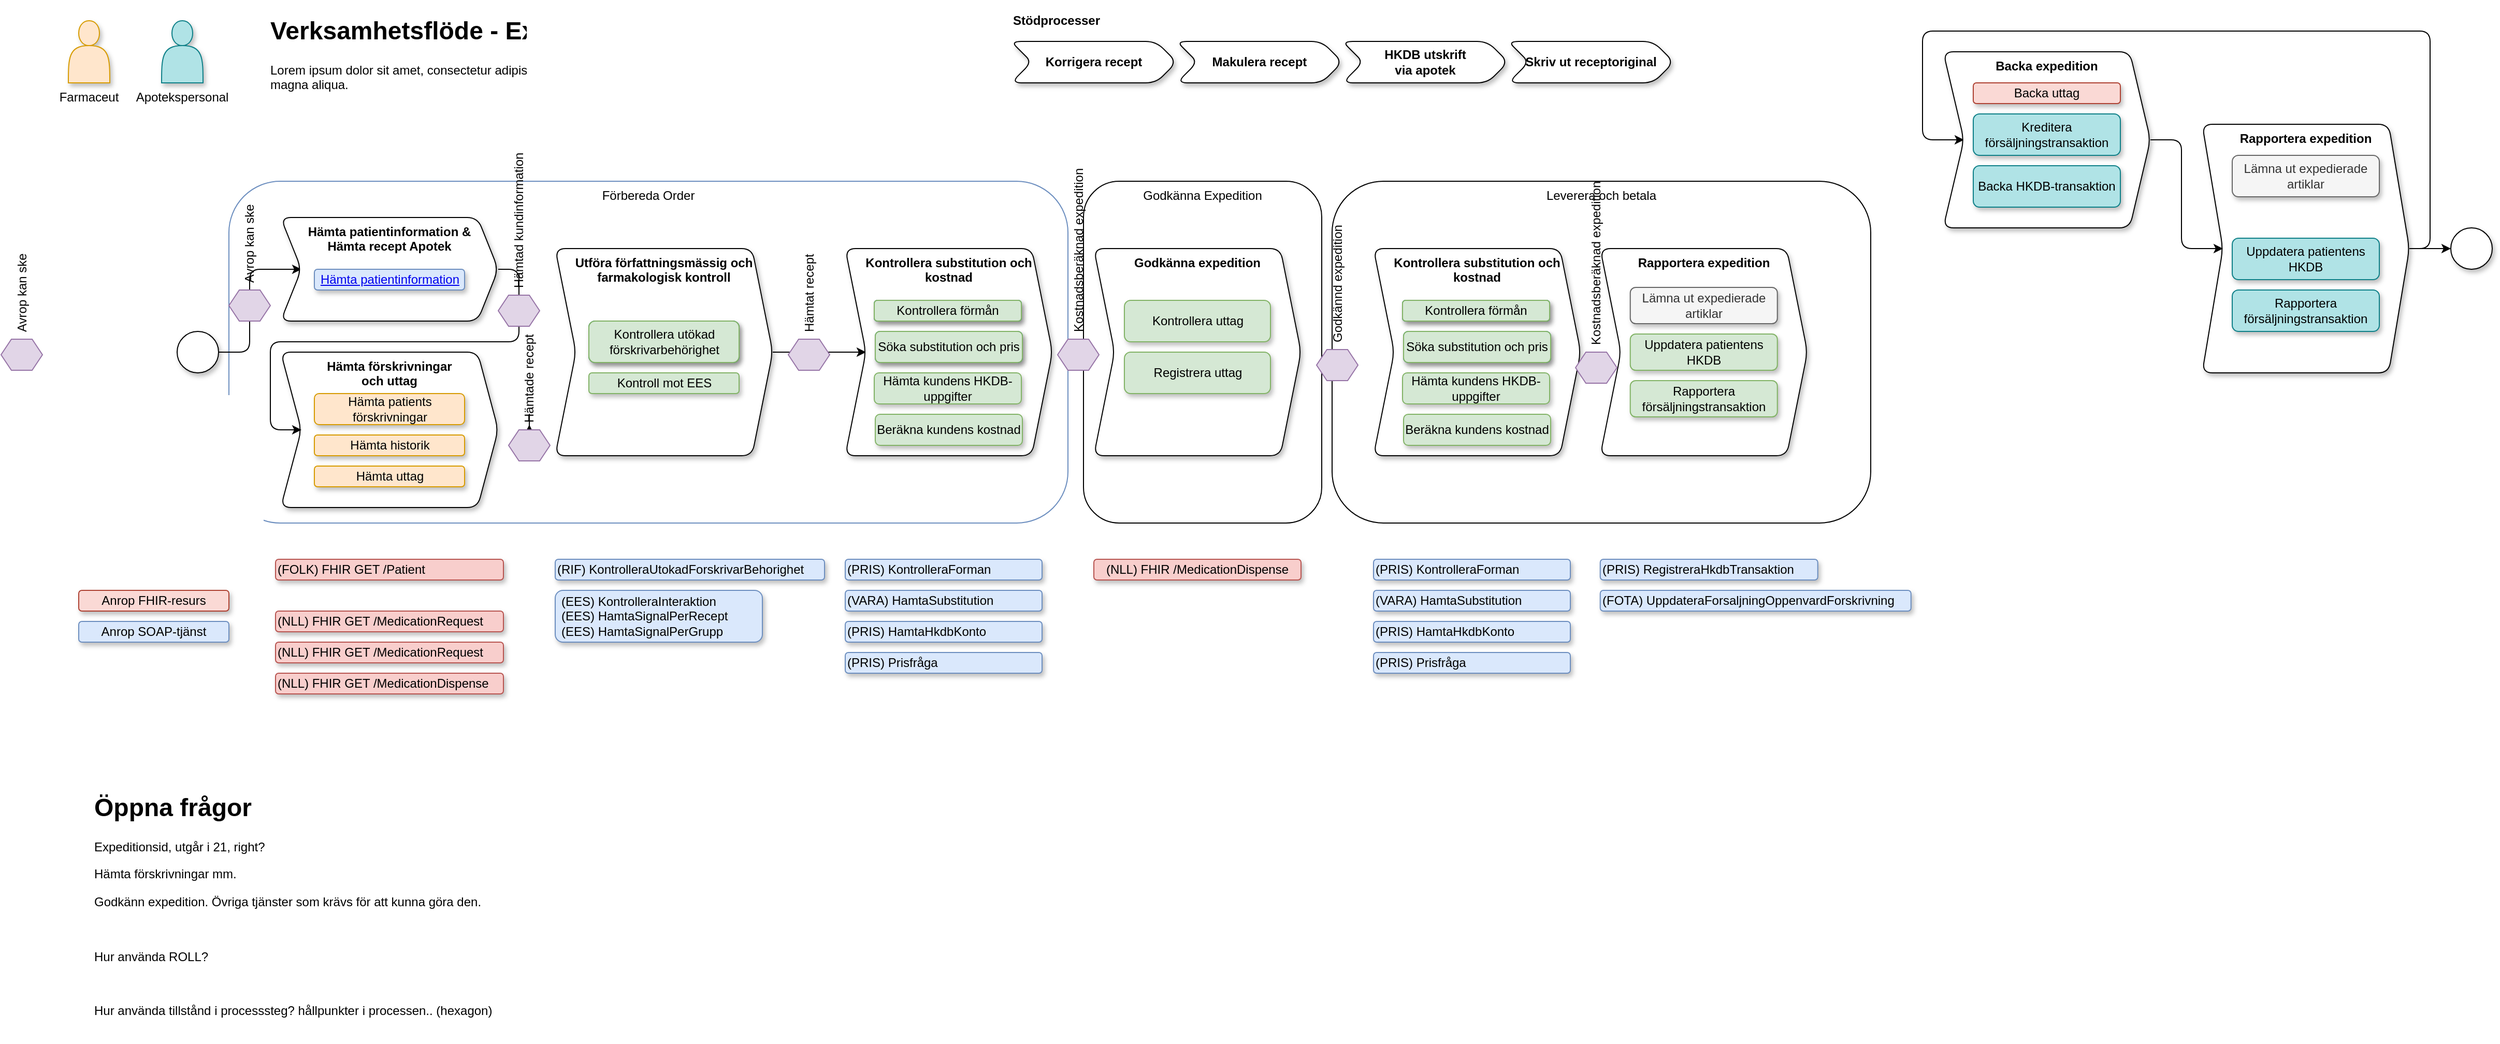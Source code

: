<mxfile version="13.8.5" type="github">
  <diagram id="enVK-TMlwwV190GGYCbN" name="Page-1">
    <mxGraphModel dx="2736" dy="2039" grid="1" gridSize="10" guides="1" tooltips="1" connect="1" arrows="1" fold="1" page="1" pageScale="1" pageWidth="850" pageHeight="1100" math="0" shadow="0">
      <root>
        <mxCell id="0" />
        <mxCell id="1" parent="0" />
        <mxCell id="ksKduSkaQOlg77DbCCtt-35" value="Godkänna Expedition" style="rounded=1;whiteSpace=wrap;html=1;align=center;fillColor=none;horizontal=1;verticalAlign=top;" vertex="1" parent="1">
          <mxGeometry x="790" y="-925" width="230" height="330" as="geometry" />
        </mxCell>
        <mxCell id="ksKduSkaQOlg77DbCCtt-34" value="&lt;div&gt;Förbereda Order&lt;br&gt;&lt;/div&gt;" style="rounded=1;whiteSpace=wrap;html=1;align=center;horizontal=1;verticalAlign=top;strokeColor=#6c8ebf;fillColor=none;" vertex="1" parent="1">
          <mxGeometry x="-35" y="-925" width="810" height="330" as="geometry" />
        </mxCell>
        <mxCell id="BHcxovkAHU87ofvAvEho-1" value="Farmaceut" style="shape=actor;whiteSpace=wrap;html=1;rounded=1;shadow=1;labelPosition=center;verticalLabelPosition=bottom;align=center;verticalAlign=top;fillColor=#ffe6cc;strokeColor=#d79b00;" parent="1" vertex="1">
          <mxGeometry x="-190" y="-1080" width="40" height="60" as="geometry" />
        </mxCell>
        <mxCell id="BHcxovkAHU87ofvAvEho-3" style="edgeStyle=orthogonalEdgeStyle;rounded=0;orthogonalLoop=1;jettySize=auto;html=1;exitX=1;exitY=0.5;exitDx=0;exitDy=0;" parent="1" source="BHcxovkAHU87ofvAvEho-28" target="BHcxovkAHU87ofvAvEho-35" edge="1">
          <mxGeometry relative="1" as="geometry">
            <mxPoint x="280" y="-830" as="sourcePoint" />
          </mxGeometry>
        </mxCell>
        <mxCell id="BHcxovkAHU87ofvAvEho-4" value="&lt;div&gt;(VARA) HamtaSubstitution&lt;br&gt;&lt;/div&gt;" style="whiteSpace=wrap;html=1;fillColor=#dae8fc;strokeColor=#6c8ebf;rounded=1;align=left;shadow=1;" parent="1" vertex="1">
          <mxGeometry x="560" y="-530" width="190" height="20" as="geometry" />
        </mxCell>
        <mxCell id="BHcxovkAHU87ofvAvEho-8" value="(RIF) KontrolleraUtokadForskrivarBehorighet" style="whiteSpace=wrap;html=1;fillColor=#dae8fc;strokeColor=#6c8ebf;rounded=1;align=left;shadow=1;" parent="1" vertex="1">
          <mxGeometry x="280" y="-560" width="260" height="20" as="geometry" />
        </mxCell>
        <mxCell id="BHcxovkAHU87ofvAvEho-9" value="Apotekspersonal" style="shape=actor;whiteSpace=wrap;html=1;rounded=1;shadow=1;labelPosition=center;verticalLabelPosition=bottom;align=center;verticalAlign=top;fillColor=#b0e3e6;strokeColor=#0e8088;" parent="1" vertex="1">
          <mxGeometry x="-100" y="-1080" width="40" height="60" as="geometry" />
        </mxCell>
        <mxCell id="BHcxovkAHU87ofvAvEho-23" style="edgeStyle=orthogonalEdgeStyle;rounded=1;sketch=0;orthogonalLoop=1;jettySize=auto;html=1;exitX=1;exitY=0.5;exitDx=0;exitDy=0;entryX=0;entryY=0.5;entryDx=0;entryDy=0;endArrow=classic;endFill=1;strokeColor=#000000;fontSize=12;align=center;" parent="1" source="BHcxovkAHU87ofvAvEho-24" target="BHcxovkAHU87ofvAvEho-65" edge="1">
          <mxGeometry relative="1" as="geometry">
            <Array as="points">
              <mxPoint x="2090" y="-860" />
              <mxPoint x="2090" y="-1070" />
              <mxPoint x="1600" y="-1070" />
              <mxPoint x="1600" y="-965" />
            </Array>
          </mxGeometry>
        </mxCell>
        <mxCell id="BHcxovkAHU87ofvAvEho-24" value="Rapportera expedition" style="shape=step;perimeter=stepPerimeter;whiteSpace=wrap;html=1;fixedSize=1;rounded=1;shadow=1;fontStyle=1;verticalAlign=top;" parent="1" vertex="1">
          <mxGeometry x="1870" y="-980" width="200" height="240" as="geometry" />
        </mxCell>
        <mxCell id="BHcxovkAHU87ofvAvEho-25" value="Korrigera recept" style="shape=step;perimeter=stepPerimeter;whiteSpace=wrap;html=1;fixedSize=1;rounded=1;shadow=1;fontStyle=1" parent="1" vertex="1">
          <mxGeometry x="720" y="-1060" width="160" height="40" as="geometry" />
        </mxCell>
        <mxCell id="BHcxovkAHU87ofvAvEho-28" value="Utföra författningsmässig och farmakologisk kontroll" style="shape=step;perimeter=stepPerimeter;whiteSpace=wrap;html=1;fixedSize=1;rounded=1;shadow=1;fontStyle=1;horizontal=1;verticalAlign=top;" parent="1" vertex="1">
          <mxGeometry x="280" y="-860" width="210" height="200" as="geometry" />
        </mxCell>
        <mxCell id="BHcxovkAHU87ofvAvEho-31" value="Kontrollera utökad förskrivarbehörighet" style="rounded=1;whiteSpace=wrap;html=1;shadow=1;fillColor=#b0e3e6;strokeColor=#0e8088;" parent="1" vertex="1">
          <mxGeometry x="312.5" y="-790" width="145" height="40" as="geometry" />
        </mxCell>
        <mxCell id="BHcxovkAHU87ofvAvEho-32" value="Kontroll mot EES" style="rounded=1;whiteSpace=wrap;html=1;shadow=1;fillColor=#d5e8d4;strokeColor=#82b366;" parent="1" vertex="1">
          <mxGeometry x="312.5" y="-740" width="145" height="20" as="geometry" />
        </mxCell>
        <mxCell id="BHcxovkAHU87ofvAvEho-33" value="&lt;div align=&quot;left&quot;&gt;(EES) KontrolleraInteraktion&lt;/div&gt;&lt;div align=&quot;left&quot;&gt;(EES) HamtaSignalPerRecept&lt;/div&gt;&lt;div align=&quot;left&quot;&gt;(EES) HamtaSignalPerGrupp&lt;/div&gt;" style="whiteSpace=wrap;html=1;fillColor=#dae8fc;strokeColor=#6c8ebf;rounded=1;align=left;spacingRight=0;spacingLeft=4;shadow=1;" parent="1" vertex="1">
          <mxGeometry x="280" y="-530" width="200" height="50" as="geometry" />
        </mxCell>
        <mxCell id="BHcxovkAHU87ofvAvEho-35" value="Kontrollera substitution och kostnad" style="shape=step;perimeter=stepPerimeter;whiteSpace=wrap;html=1;fixedSize=1;rounded=1;shadow=1;fontStyle=1;verticalAlign=top;" parent="1" vertex="1">
          <mxGeometry x="560" y="-860" width="200" height="200" as="geometry" />
        </mxCell>
        <mxCell id="BHcxovkAHU87ofvAvEho-36" value="Kontrollera förmån" style="rounded=1;whiteSpace=wrap;html=1;shadow=1;fontSize=12;fillColor=#b0e3e6;strokeColor=#0e8088;" parent="1" vertex="1">
          <mxGeometry x="588" y="-810" width="142" height="20" as="geometry" />
        </mxCell>
        <mxCell id="BHcxovkAHU87ofvAvEho-41" value="Hämta kundens HKDB-uppgifter" style="rounded=1;whiteSpace=wrap;html=1;shadow=1;fillColor=#d5e8d4;strokeColor=#82b366;" parent="1" vertex="1">
          <mxGeometry x="588" y="-740" width="142" height="30" as="geometry" />
        </mxCell>
        <mxCell id="BHcxovkAHU87ofvAvEho-43" value="Beräkna kundens kostnad" style="rounded=1;whiteSpace=wrap;html=1;shadow=1;fillColor=#d5e8d4;strokeColor=#82b366;" parent="1" vertex="1">
          <mxGeometry x="589" y="-700" width="142" height="30" as="geometry" />
        </mxCell>
        <mxCell id="BHcxovkAHU87ofvAvEho-45" value="Godkänna expedition" style="shape=step;perimeter=stepPerimeter;whiteSpace=wrap;html=1;fixedSize=1;rounded=1;shadow=1;fontStyle=1;verticalAlign=top;" parent="1" vertex="1">
          <mxGeometry x="800" y="-860" width="200" height="200" as="geometry" />
        </mxCell>
        <mxCell id="BHcxovkAHU87ofvAvEho-49" value="Registrera uttag" style="rounded=1;whiteSpace=wrap;html=1;shadow=1;fontSize=12;fillColor=#d5e8d4;strokeColor=#82b366;" parent="1" vertex="1">
          <mxGeometry x="829.5" y="-760" width="141" height="40" as="geometry" />
        </mxCell>
        <mxCell id="BHcxovkAHU87ofvAvEho-50" value="Lämna ut expedierade artiklar" style="rounded=1;whiteSpace=wrap;html=1;shadow=1;fillColor=#f5f5f5;strokeColor=#666666;fontColor=#333333;" parent="1" vertex="1">
          <mxGeometry x="1899" y="-950" width="142" height="40" as="geometry" />
        </mxCell>
        <mxCell id="BHcxovkAHU87ofvAvEho-52" value="Uppdatera patientens HKDB" style="rounded=1;whiteSpace=wrap;html=1;shadow=1;fillColor=#b0e3e6;strokeColor=#0e8088;" parent="1" vertex="1">
          <mxGeometry x="1899" y="-870" width="142" height="40" as="geometry" />
        </mxCell>
        <mxCell id="BHcxovkAHU87ofvAvEho-53" value="Rapportera försäljningstransaktion" style="rounded=1;whiteSpace=wrap;html=1;shadow=1;fillColor=#b0e3e6;strokeColor=#0e8088;" parent="1" vertex="1">
          <mxGeometry x="1899" y="-820" width="142" height="40" as="geometry" />
        </mxCell>
        <mxCell id="BHcxovkAHU87ofvAvEho-59" value="Makulera recept" style="shape=step;perimeter=stepPerimeter;whiteSpace=wrap;html=1;fixedSize=1;rounded=1;shadow=1;fontStyle=1" parent="1" vertex="1">
          <mxGeometry x="880" y="-1060" width="160" height="40" as="geometry" />
        </mxCell>
        <mxCell id="BHcxovkAHU87ofvAvEho-60" value="&lt;div&gt;HKDB utskrift&lt;/div&gt;&lt;div&gt; via apotek&lt;/div&gt;" style="shape=step;perimeter=stepPerimeter;whiteSpace=wrap;html=1;fixedSize=1;rounded=1;shadow=1;fontStyle=1" parent="1" vertex="1">
          <mxGeometry x="1040" y="-1060" width="160" height="40" as="geometry" />
        </mxCell>
        <mxCell id="BHcxovkAHU87ofvAvEho-61" value="" style="ellipse;whiteSpace=wrap;html=1;aspect=fixed;rounded=1;shadow=1;fontSize=12;" parent="1" vertex="1">
          <mxGeometry x="2110" y="-880" width="40" height="40" as="geometry" />
        </mxCell>
        <mxCell id="BHcxovkAHU87ofvAvEho-62" value="" style="endArrow=classic;html=1;strokeColor=#000000;fontSize=12;align=center;entryX=0;entryY=0.5;entryDx=0;entryDy=0;exitX=1;exitY=0.5;exitDx=0;exitDy=0;" parent="1" source="BHcxovkAHU87ofvAvEho-24" target="BHcxovkAHU87ofvAvEho-61" edge="1">
          <mxGeometry width="50" height="50" relative="1" as="geometry">
            <mxPoint x="1980" y="-670" as="sourcePoint" />
            <mxPoint x="2030" y="-720" as="targetPoint" />
          </mxGeometry>
        </mxCell>
        <mxCell id="BHcxovkAHU87ofvAvEho-63" value="Anrop FHIR-resurs" style="rounded=1;whiteSpace=wrap;html=1;shadow=1;fontSize=12;fillColor=#fad9d5;strokeColor=#ae4132;" parent="1" vertex="1">
          <mxGeometry x="-180" y="-530" width="145" height="20" as="geometry" />
        </mxCell>
        <mxCell id="BHcxovkAHU87ofvAvEho-64" value="Anrop SOAP-tjänst" style="rounded=1;whiteSpace=wrap;html=1;shadow=1;fontSize=12;fillColor=#dae8fc;strokeColor=#6c8ebf;" parent="1" vertex="1">
          <mxGeometry x="-180" y="-500" width="145" height="20" as="geometry" />
        </mxCell>
        <mxCell id="BHcxovkAHU87ofvAvEho-65" value="Backa expedition" style="shape=step;perimeter=stepPerimeter;whiteSpace=wrap;html=1;fixedSize=1;rounded=1;shadow=1;fontStyle=1;verticalAlign=top;" parent="1" vertex="1">
          <mxGeometry x="1620" y="-1050" width="200" height="170" as="geometry" />
        </mxCell>
        <mxCell id="BHcxovkAHU87ofvAvEho-66" value="Kreditera försäljningstransaktion" style="rounded=1;whiteSpace=wrap;html=1;shadow=1;fillColor=#b0e3e6;strokeColor=#0e8088;" parent="1" vertex="1">
          <mxGeometry x="1649" y="-990" width="142" height="40" as="geometry" />
        </mxCell>
        <mxCell id="BHcxovkAHU87ofvAvEho-67" value="Backa HKDB-transaktion" style="rounded=1;whiteSpace=wrap;html=1;shadow=1;fillColor=#b0e3e6;strokeColor=#0e8088;" parent="1" vertex="1">
          <mxGeometry x="1649" y="-940" width="142" height="40" as="geometry" />
        </mxCell>
        <mxCell id="BHcxovkAHU87ofvAvEho-68" value="Backa uttag" style="rounded=1;whiteSpace=wrap;html=1;shadow=1;fillColor=#fad9d5;strokeColor=#ae4132;" parent="1" vertex="1">
          <mxGeometry x="1649" y="-1020" width="142" height="20" as="geometry" />
        </mxCell>
        <mxCell id="BHcxovkAHU87ofvAvEho-69" value="" style="endArrow=classic;html=1;strokeColor=#000000;fontSize=12;align=center;exitX=1;exitY=0.5;exitDx=0;exitDy=0;" parent="1" source="BHcxovkAHU87ofvAvEho-65" edge="1">
          <mxGeometry width="50" height="50" relative="1" as="geometry">
            <mxPoint x="1620" y="-890" as="sourcePoint" />
            <mxPoint x="1890" y="-860" as="targetPoint" />
            <Array as="points">
              <mxPoint x="1850" y="-965" />
              <mxPoint x="1850" y="-860" />
            </Array>
          </mxGeometry>
        </mxCell>
        <mxCell id="BHcxovkAHU87ofvAvEho-73" value="Skriv ut receptoriginal" style="shape=step;perimeter=stepPerimeter;whiteSpace=wrap;html=1;fixedSize=1;rounded=1;shadow=1;fontStyle=1" parent="1" vertex="1">
          <mxGeometry x="1200" y="-1060" width="160" height="40" as="geometry" />
        </mxCell>
        <mxCell id="BHcxovkAHU87ofvAvEho-74" value="&lt;h1&gt;Verksamhetsflöde - Expediering icke DOS-patient&lt;br&gt;&lt;/h1&gt;&lt;p&gt;Lorem ipsum dolor sit amet, consectetur adipisicing elit, sed do eiusmod tempor incididunt ut labore et dolore magna aliqua.&lt;/p&gt;" style="text;html=1;strokeColor=none;fillColor=none;spacing=5;spacingTop=-20;whiteSpace=wrap;overflow=hidden;rounded=0;shadow=1;fontSize=12;" parent="1" vertex="1">
          <mxGeometry y="-1090" width="600" height="120" as="geometry" />
        </mxCell>
        <mxCell id="BHcxovkAHU87ofvAvEho-75" value="&lt;b&gt;Stödprocesser&lt;/b&gt;" style="text;html=1;strokeColor=none;fillColor=none;align=left;verticalAlign=middle;whiteSpace=wrap;rounded=0;shadow=1;fontSize=12;" parent="1" vertex="1">
          <mxGeometry x="720" y="-1090" width="219" height="20" as="geometry" />
        </mxCell>
        <mxCell id="BHcxovkAHU87ofvAvEho-76" value="Hämta förskrivningar&lt;br&gt;och uttag" style="shape=step;perimeter=stepPerimeter;whiteSpace=wrap;html=1;fixedSize=1;rounded=1;shadow=1;fontStyle=1;horizontal=1;verticalAlign=top;" parent="1" vertex="1">
          <mxGeometry x="15" y="-760" width="210" height="150" as="geometry" />
        </mxCell>
        <mxCell id="ksKduSkaQOlg77DbCCtt-16" style="edgeStyle=orthogonalEdgeStyle;rounded=1;orthogonalLoop=1;jettySize=auto;html=1;entryX=0;entryY=0.5;entryDx=0;entryDy=0;" edge="1" parent="1" source="BHcxovkAHU87ofvAvEho-80" target="ksKduSkaQOlg77DbCCtt-11">
          <mxGeometry relative="1" as="geometry">
            <Array as="points">
              <mxPoint x="-15" y="-760" />
              <mxPoint x="-15" y="-840" />
            </Array>
          </mxGeometry>
        </mxCell>
        <mxCell id="BHcxovkAHU87ofvAvEho-80" value="" style="ellipse;whiteSpace=wrap;html=1;aspect=fixed;rounded=1;shadow=1;fontSize=12;" parent="1" vertex="1">
          <mxGeometry x="-85" y="-780" width="40" height="40" as="geometry" />
        </mxCell>
        <mxCell id="BHcxovkAHU87ofvAvEho-88" value="(NLL) FHIR GET /MedicationDispense" style="whiteSpace=wrap;html=1;fillColor=#f8cecc;strokeColor=#b85450;rounded=1;align=left;shadow=1;" parent="1" vertex="1">
          <mxGeometry x="10" y="-450" width="220" height="20" as="geometry" />
        </mxCell>
        <UserObject label="(FOLK) FHIR GET /Patient" tooltip="Folkbokförda personer (FOLK)" id="BHcxovkAHU87ofvAvEho-90">
          <mxCell style="whiteSpace=wrap;html=1;fillColor=#f8cecc;strokeColor=#b85450;rounded=1;align=left;shadow=1;" parent="1" vertex="1">
            <mxGeometry x="10" y="-560" width="220" height="20" as="geometry" />
          </mxCell>
        </UserObject>
        <mxCell id="BHcxovkAHU87ofvAvEho-87" value="(NLL) FHIR GET /MedicationRequest" style="whiteSpace=wrap;html=1;fillColor=#f8cecc;strokeColor=#b85450;rounded=1;align=left;shadow=1;" parent="1" vertex="1">
          <mxGeometry x="10" y="-510" width="220" height="20" as="geometry" />
        </mxCell>
        <mxCell id="ksKduSkaQOlg77DbCCtt-4" value="Hämta patients förskrivningar" style="rounded=1;whiteSpace=wrap;html=1;shadow=1;fontSize=12;fillColor=#ffe6cc;strokeColor=#d79b00;" vertex="1" parent="1">
          <mxGeometry x="47.5" y="-720" width="145" height="30" as="geometry" />
        </mxCell>
        <mxCell id="ksKduSkaQOlg77DbCCtt-17" style="edgeStyle=orthogonalEdgeStyle;rounded=1;orthogonalLoop=1;jettySize=auto;html=1;exitX=1;exitY=0.5;exitDx=0;exitDy=0;entryX=0;entryY=0.5;entryDx=0;entryDy=0;" edge="1" parent="1" source="ksKduSkaQOlg77DbCCtt-11" target="BHcxovkAHU87ofvAvEho-76">
          <mxGeometry relative="1" as="geometry">
            <Array as="points">
              <mxPoint x="245" y="-840" />
              <mxPoint x="245" y="-770" />
              <mxPoint x="5" y="-770" />
              <mxPoint x="5" y="-685" />
            </Array>
          </mxGeometry>
        </mxCell>
        <mxCell id="ksKduSkaQOlg77DbCCtt-11" value="&lt;div&gt;Hämta patientinformation &amp;amp; &lt;br&gt;&lt;/div&gt;&lt;div&gt;Hämta recept Apotek&lt;/div&gt;" style="shape=step;perimeter=stepPerimeter;whiteSpace=wrap;html=1;fixedSize=1;rounded=1;shadow=1;fontStyle=1;horizontal=1;verticalAlign=top;" vertex="1" parent="1">
          <mxGeometry x="15" y="-890" width="210" height="100" as="geometry" />
        </mxCell>
        <mxCell id="ksKduSkaQOlg77DbCCtt-12" value="&lt;a href=&quot;null&quot;&gt;Hämta patientinformation&lt;/a&gt;" style="rounded=1;whiteSpace=wrap;html=1;shadow=1;fontSize=12;fillColor=#dae8fc;strokeColor=#6c8ebf;" vertex="1" parent="1">
          <mxGeometry x="47.5" y="-840" width="145" height="20" as="geometry" />
        </mxCell>
        <mxCell id="ksKduSkaQOlg77DbCCtt-19" value="Söka substitution och pris" style="rounded=1;whiteSpace=wrap;html=1;shadow=1;fontSize=12;fillColor=#b0e3e6;strokeColor=#0e8088;" vertex="1" parent="1">
          <mxGeometry x="589" y="-780" width="142" height="30" as="geometry" />
        </mxCell>
        <mxCell id="ksKduSkaQOlg77DbCCtt-20" value="Hämta historik" style="rounded=1;whiteSpace=wrap;html=1;shadow=1;fontSize=12;fillColor=#ffe6cc;strokeColor=#d79b00;" vertex="1" parent="1">
          <mxGeometry x="47.5" y="-680" width="145" height="20" as="geometry" />
        </mxCell>
        <mxCell id="ksKduSkaQOlg77DbCCtt-21" value="Hämta uttag" style="rounded=1;whiteSpace=wrap;html=1;shadow=1;fontSize=12;fillColor=#ffe6cc;strokeColor=#d79b00;" vertex="1" parent="1">
          <mxGeometry x="47.5" y="-650" width="145" height="20" as="geometry" />
        </mxCell>
        <mxCell id="ksKduSkaQOlg77DbCCtt-24" value="(PRIS) KontrolleraForman" style="whiteSpace=wrap;html=1;fillColor=#dae8fc;strokeColor=#6c8ebf;rounded=1;align=left;shadow=1;" vertex="1" parent="1">
          <mxGeometry x="560" y="-560" width="190" height="20" as="geometry" />
        </mxCell>
        <mxCell id="ksKduSkaQOlg77DbCCtt-25" value="&lt;div&gt;(PRIS) HamtaHkdbKonto&lt;br&gt;&lt;/div&gt;" style="whiteSpace=wrap;html=1;fillColor=#dae8fc;strokeColor=#6c8ebf;rounded=1;align=left;shadow=1;" vertex="1" parent="1">
          <mxGeometry x="560" y="-500" width="190" height="20" as="geometry" />
        </mxCell>
        <mxCell id="ksKduSkaQOlg77DbCCtt-26" value="&lt;div&gt;(PRIS) Prisfråga&lt;br&gt;&lt;/div&gt;" style="whiteSpace=wrap;html=1;fillColor=#dae8fc;strokeColor=#6c8ebf;rounded=1;align=left;shadow=1;" vertex="1" parent="1">
          <mxGeometry x="560" y="-470" width="190" height="20" as="geometry" />
        </mxCell>
        <mxCell id="ksKduSkaQOlg77DbCCtt-27" value="(NLL) FHIR /MedicationDispense" style="whiteSpace=wrap;html=1;fillColor=#f8cecc;strokeColor=#b85450;rounded=1;shadow=1;" vertex="1" parent="1">
          <mxGeometry x="800" y="-560" width="200" height="20" as="geometry" />
        </mxCell>
        <mxCell id="ksKduSkaQOlg77DbCCtt-28" value="Söka substitution och pris" style="rounded=1;whiteSpace=wrap;html=1;shadow=1;fontSize=12;fillColor=#d5e8d4;strokeColor=#82b366;" vertex="1" parent="1">
          <mxGeometry x="589" y="-780" width="142" height="30" as="geometry" />
        </mxCell>
        <mxCell id="ksKduSkaQOlg77DbCCtt-29" value="Kontrollera förmån" style="rounded=1;whiteSpace=wrap;html=1;shadow=1;fontSize=12;fillColor=#d5e8d4;strokeColor=#82b366;" vertex="1" parent="1">
          <mxGeometry x="588" y="-810" width="142" height="20" as="geometry" />
        </mxCell>
        <mxCell id="ksKduSkaQOlg77DbCCtt-30" value="Kontrollera utökad förskrivarbehörighet" style="rounded=1;whiteSpace=wrap;html=1;shadow=1;fillColor=#d5e8d4;strokeColor=#82b366;" vertex="1" parent="1">
          <mxGeometry x="312.5" y="-790" width="145" height="40" as="geometry" />
        </mxCell>
        <mxCell id="ksKduSkaQOlg77DbCCtt-31" value="&lt;div&gt;(PRIS) RegistreraHkdbTransaktion&lt;br&gt;&lt;/div&gt;" style="whiteSpace=wrap;html=1;fillColor=#dae8fc;strokeColor=#6c8ebf;rounded=1;align=left;shadow=1;" vertex="1" parent="1">
          <mxGeometry x="1288.87" y="-560" width="210" height="20" as="geometry" />
        </mxCell>
        <mxCell id="ksKduSkaQOlg77DbCCtt-32" value="&lt;div&gt;(FOTA) UppdateraForsaljningOppenvardForskrivning&lt;br&gt;&lt;/div&gt;" style="whiteSpace=wrap;html=1;fillColor=#dae8fc;strokeColor=#6c8ebf;rounded=1;align=left;shadow=1;" vertex="1" parent="1">
          <mxGeometry x="1288.87" y="-530" width="300" height="20" as="geometry" />
        </mxCell>
        <mxCell id="ksKduSkaQOlg77DbCCtt-33" value="(NLL) FHIR GET /MedicationRequest" style="whiteSpace=wrap;html=1;fillColor=#f8cecc;strokeColor=#b85450;rounded=1;align=left;shadow=1;" vertex="1" parent="1">
          <mxGeometry x="10" y="-480" width="220" height="20" as="geometry" />
        </mxCell>
        <mxCell id="ksKduSkaQOlg77DbCCtt-53" value="Kontrollera substitution och kostnad" style="shape=step;perimeter=stepPerimeter;whiteSpace=wrap;html=1;fixedSize=1;rounded=1;shadow=1;fontStyle=1;verticalAlign=top;" vertex="1" parent="1">
          <mxGeometry x="1070" y="-860" width="200" height="200" as="geometry" />
        </mxCell>
        <mxCell id="ksKduSkaQOlg77DbCCtt-54" value="Kontrollera förmån" style="rounded=1;whiteSpace=wrap;html=1;shadow=1;fontSize=12;fillColor=#b0e3e6;strokeColor=#0e8088;" vertex="1" parent="1">
          <mxGeometry x="1098" y="-810" width="142" height="20" as="geometry" />
        </mxCell>
        <mxCell id="ksKduSkaQOlg77DbCCtt-55" value="Hämta kundens HKDB-uppgifter" style="rounded=1;whiteSpace=wrap;html=1;shadow=1;fillColor=#d5e8d4;strokeColor=#82b366;" vertex="1" parent="1">
          <mxGeometry x="1098" y="-740" width="142" height="30" as="geometry" />
        </mxCell>
        <mxCell id="ksKduSkaQOlg77DbCCtt-56" value="Beräkna kundens kostnad" style="rounded=1;whiteSpace=wrap;html=1;shadow=1;fillColor=#d5e8d4;strokeColor=#82b366;" vertex="1" parent="1">
          <mxGeometry x="1099" y="-700" width="142" height="30" as="geometry" />
        </mxCell>
        <mxCell id="ksKduSkaQOlg77DbCCtt-57" value="Söka substitution och pris" style="rounded=1;whiteSpace=wrap;html=1;shadow=1;fontSize=12;fillColor=#b0e3e6;strokeColor=#0e8088;" vertex="1" parent="1">
          <mxGeometry x="1099" y="-780" width="142" height="30" as="geometry" />
        </mxCell>
        <mxCell id="ksKduSkaQOlg77DbCCtt-58" value="Söka substitution och pris" style="rounded=1;whiteSpace=wrap;html=1;shadow=1;fontSize=12;fillColor=#d5e8d4;strokeColor=#82b366;" vertex="1" parent="1">
          <mxGeometry x="1099" y="-780" width="142" height="30" as="geometry" />
        </mxCell>
        <mxCell id="ksKduSkaQOlg77DbCCtt-59" value="Kontrollera förmån" style="rounded=1;whiteSpace=wrap;html=1;shadow=1;fontSize=12;fillColor=#d5e8d4;strokeColor=#82b366;" vertex="1" parent="1">
          <mxGeometry x="1098" y="-810" width="142" height="20" as="geometry" />
        </mxCell>
        <mxCell id="ksKduSkaQOlg77DbCCtt-60" value="Leverera och betala" style="rounded=1;whiteSpace=wrap;html=1;align=center;fillColor=none;horizontal=1;verticalAlign=top;" vertex="1" parent="1">
          <mxGeometry x="1030" y="-925" width="520" height="330" as="geometry" />
        </mxCell>
        <mxCell id="ksKduSkaQOlg77DbCCtt-61" value="Rapportera expedition" style="shape=step;perimeter=stepPerimeter;whiteSpace=wrap;html=1;fixedSize=1;rounded=1;shadow=1;fontStyle=1;verticalAlign=top;" vertex="1" parent="1">
          <mxGeometry x="1288.87" y="-860" width="200" height="200" as="geometry" />
        </mxCell>
        <mxCell id="ksKduSkaQOlg77DbCCtt-68" value="Lämna ut expedierade artiklar" style="rounded=1;whiteSpace=wrap;html=1;shadow=1;fillColor=#f5f5f5;strokeColor=#666666;fontColor=#333333;" vertex="1" parent="1">
          <mxGeometry x="1317.87" y="-822.5" width="142" height="35" as="geometry" />
        </mxCell>
        <mxCell id="ksKduSkaQOlg77DbCCtt-69" value="Uppdatera patientens HKDB" style="rounded=1;whiteSpace=wrap;html=1;shadow=1;fillColor=#d5e8d4;strokeColor=#82b366;" vertex="1" parent="1">
          <mxGeometry x="1317.87" y="-777.5" width="142" height="35" as="geometry" />
        </mxCell>
        <mxCell id="ksKduSkaQOlg77DbCCtt-70" value="Rapportera försäljningstransaktion" style="rounded=1;whiteSpace=wrap;html=1;shadow=1;fillColor=#d5e8d4;strokeColor=#82b366;" vertex="1" parent="1">
          <mxGeometry x="1317.87" y="-732.5" width="142" height="35" as="geometry" />
        </mxCell>
        <mxCell id="ksKduSkaQOlg77DbCCtt-71" value="&lt;div&gt;(VARA) HamtaSubstitution&lt;br&gt;&lt;/div&gt;" style="whiteSpace=wrap;html=1;fillColor=#dae8fc;strokeColor=#6c8ebf;rounded=1;align=left;shadow=1;" vertex="1" parent="1">
          <mxGeometry x="1070" y="-530" width="190" height="20" as="geometry" />
        </mxCell>
        <mxCell id="ksKduSkaQOlg77DbCCtt-72" value="(PRIS) KontrolleraForman" style="whiteSpace=wrap;html=1;fillColor=#dae8fc;strokeColor=#6c8ebf;rounded=1;align=left;shadow=1;" vertex="1" parent="1">
          <mxGeometry x="1070" y="-560" width="190" height="20" as="geometry" />
        </mxCell>
        <mxCell id="ksKduSkaQOlg77DbCCtt-73" value="&lt;div&gt;(PRIS) HamtaHkdbKonto&lt;br&gt;&lt;/div&gt;" style="whiteSpace=wrap;html=1;fillColor=#dae8fc;strokeColor=#6c8ebf;rounded=1;align=left;shadow=1;" vertex="1" parent="1">
          <mxGeometry x="1070" y="-500" width="190" height="20" as="geometry" />
        </mxCell>
        <mxCell id="ksKduSkaQOlg77DbCCtt-74" value="&lt;div&gt;(PRIS) Prisfråga&lt;br&gt;&lt;/div&gt;" style="whiteSpace=wrap;html=1;fillColor=#dae8fc;strokeColor=#6c8ebf;rounded=1;align=left;shadow=1;" vertex="1" parent="1">
          <mxGeometry x="1070" y="-470" width="190" height="20" as="geometry" />
        </mxCell>
        <mxCell id="ksKduSkaQOlg77DbCCtt-76" value="Avrop kan ske" style="text;html=1;strokeColor=none;fillColor=none;align=left;verticalAlign=middle;whiteSpace=wrap;rounded=0;horizontal=1;rotation=-90;" vertex="1" parent="1">
          <mxGeometry x="-320" y="-872.5" width="170" height="20" as="geometry" />
        </mxCell>
        <mxCell id="ksKduSkaQOlg77DbCCtt-77" value="&lt;h1&gt;Öppna frågor&lt;br&gt;&lt;/h1&gt;&lt;p&gt;Expeditionsid, utgår i 21, right?&lt;/p&gt;&lt;p&gt;Hämta förskrivningar mm. &lt;br&gt;&lt;/p&gt;&lt;p&gt;Godkänn expedition. Övriga tjänster som krävs för att kunna göra den. &lt;br&gt;&lt;/p&gt;&lt;p&gt;&lt;br&gt;&lt;/p&gt;&lt;p&gt;Hur använda ROLL?&lt;/p&gt;&lt;p&gt;&lt;br&gt;&lt;/p&gt;&lt;p&gt;Hur använda tillstånd i processsteg? hållpunkter i processen.. (hexagon)&lt;br&gt;&lt;/p&gt;" style="text;html=1;strokeColor=none;fillColor=none;spacing=5;spacingTop=-20;whiteSpace=wrap;overflow=hidden;rounded=0;shadow=1;align=left;" vertex="1" parent="1">
          <mxGeometry x="-170" y="-340" width="450" height="240" as="geometry" />
        </mxCell>
        <mxCell id="ksKduSkaQOlg77DbCCtt-78" value="" style="shape=hexagon;perimeter=hexagonPerimeter2;whiteSpace=wrap;html=1;fixedSize=1;fillColor=#e1d5e7;align=center;size=10;horizontal=0;strokeColor=#9673a6;" vertex="1" parent="1">
          <mxGeometry x="-255" y="-772.5" width="40" height="30" as="geometry" />
        </mxCell>
        <mxCell id="ksKduSkaQOlg77DbCCtt-79" value="Avrop kan ske" style="text;html=1;strokeColor=none;fillColor=none;align=left;verticalAlign=middle;whiteSpace=wrap;rounded=0;horizontal=1;rotation=-90;" vertex="1" parent="1">
          <mxGeometry x="-100" y="-920" width="170" height="20" as="geometry" />
        </mxCell>
        <mxCell id="ksKduSkaQOlg77DbCCtt-80" value="" style="shape=hexagon;perimeter=hexagonPerimeter2;whiteSpace=wrap;html=1;fixedSize=1;fillColor=#e1d5e7;align=center;size=10;horizontal=0;strokeColor=#9673a6;" vertex="1" parent="1">
          <mxGeometry x="-35" y="-820" width="40" height="30" as="geometry" />
        </mxCell>
        <mxCell id="ksKduSkaQOlg77DbCCtt-81" value="Hämtad kundinformation" style="text;html=1;strokeColor=none;fillColor=none;align=left;verticalAlign=middle;whiteSpace=wrap;rounded=0;horizontal=1;rotation=-90;" vertex="1" parent="1">
          <mxGeometry x="160" y="-915" width="170" height="20" as="geometry" />
        </mxCell>
        <mxCell id="ksKduSkaQOlg77DbCCtt-82" value="" style="shape=hexagon;perimeter=hexagonPerimeter2;whiteSpace=wrap;html=1;fixedSize=1;fillColor=#e1d5e7;align=center;size=10;horizontal=0;strokeColor=#9673a6;" vertex="1" parent="1">
          <mxGeometry x="225" y="-815" width="40" height="30" as="geometry" />
        </mxCell>
        <mxCell id="ksKduSkaQOlg77DbCCtt-83" value="Hämtade recept" style="text;html=1;strokeColor=none;fillColor=none;align=left;verticalAlign=middle;whiteSpace=wrap;rounded=0;horizontal=1;rotation=-90;" vertex="1" parent="1">
          <mxGeometry x="170" y="-785" width="170" height="20" as="geometry" />
        </mxCell>
        <mxCell id="ksKduSkaQOlg77DbCCtt-85" value="" style="edgeStyle=orthogonalEdgeStyle;rounded=1;orthogonalLoop=1;jettySize=auto;html=1;" edge="1" parent="1" source="ksKduSkaQOlg77DbCCtt-84" target="ksKduSkaQOlg77DbCCtt-83">
          <mxGeometry relative="1" as="geometry" />
        </mxCell>
        <mxCell id="ksKduSkaQOlg77DbCCtt-84" value="" style="shape=hexagon;perimeter=hexagonPerimeter2;whiteSpace=wrap;html=1;fixedSize=1;fillColor=#e1d5e7;align=center;size=10;horizontal=0;strokeColor=#9673a6;" vertex="1" parent="1">
          <mxGeometry x="235" y="-685" width="40" height="30" as="geometry" />
        </mxCell>
        <mxCell id="ksKduSkaQOlg77DbCCtt-86" value="" style="shape=hexagon;perimeter=hexagonPerimeter2;whiteSpace=wrap;html=1;fixedSize=1;fillColor=#e1d5e7;align=center;size=10;horizontal=0;strokeColor=#9673a6;" vertex="1" parent="1">
          <mxGeometry x="505" y="-772.5" width="40" height="30" as="geometry" />
        </mxCell>
        <mxCell id="ksKduSkaQOlg77DbCCtt-87" value="Hämtat recept" style="text;html=1;strokeColor=none;fillColor=none;align=left;verticalAlign=middle;whiteSpace=wrap;rounded=0;horizontal=1;rotation=-90;" vertex="1" parent="1">
          <mxGeometry x="440" y="-872.5" width="170" height="20" as="geometry" />
        </mxCell>
        <mxCell id="ksKduSkaQOlg77DbCCtt-88" value="" style="shape=hexagon;perimeter=hexagonPerimeter2;whiteSpace=wrap;html=1;fixedSize=1;fillColor=#e1d5e7;align=center;size=10;horizontal=0;strokeColor=#9673a6;" vertex="1" parent="1">
          <mxGeometry x="765" y="-772.5" width="40" height="30" as="geometry" />
        </mxCell>
        <mxCell id="ksKduSkaQOlg77DbCCtt-89" value="Kostnadsberäknad expedition" style="text;html=1;strokeColor=none;fillColor=none;align=left;verticalAlign=middle;whiteSpace=wrap;rounded=0;horizontal=1;rotation=-90;" vertex="1" parent="1">
          <mxGeometry x="700" y="-872.5" width="170" height="20" as="geometry" />
        </mxCell>
        <mxCell id="ksKduSkaQOlg77DbCCtt-90" value="" style="shape=hexagon;perimeter=hexagonPerimeter2;whiteSpace=wrap;html=1;fixedSize=1;fillColor=#e1d5e7;align=center;size=10;horizontal=0;strokeColor=#9673a6;" vertex="1" parent="1">
          <mxGeometry x="1015" y="-762.5" width="40" height="30" as="geometry" />
        </mxCell>
        <mxCell id="ksKduSkaQOlg77DbCCtt-91" value="Godkännd expedition" style="text;html=1;strokeColor=none;fillColor=none;align=left;verticalAlign=middle;whiteSpace=wrap;rounded=0;horizontal=1;rotation=-90;" vertex="1" parent="1">
          <mxGeometry x="950" y="-862.5" width="170" height="20" as="geometry" />
        </mxCell>
        <mxCell id="ksKduSkaQOlg77DbCCtt-92" value="" style="shape=hexagon;perimeter=hexagonPerimeter2;whiteSpace=wrap;html=1;fixedSize=1;fillColor=#e1d5e7;align=center;size=10;horizontal=0;strokeColor=#9673a6;" vertex="1" parent="1">
          <mxGeometry x="1265" y="-760" width="40" height="30" as="geometry" />
        </mxCell>
        <mxCell id="ksKduSkaQOlg77DbCCtt-93" value="Kostnadsberäknad expedition" style="text;html=1;strokeColor=none;fillColor=none;align=left;verticalAlign=middle;whiteSpace=wrap;rounded=0;horizontal=1;rotation=-90;" vertex="1" parent="1">
          <mxGeometry x="1200" y="-860" width="170" height="20" as="geometry" />
        </mxCell>
        <mxCell id="ksKduSkaQOlg77DbCCtt-94" value="Kontrollera uttag" style="rounded=1;whiteSpace=wrap;html=1;shadow=1;fontSize=12;fillColor=#d5e8d4;strokeColor=#82b366;" vertex="1" parent="1">
          <mxGeometry x="829.5" y="-810" width="141" height="40" as="geometry" />
        </mxCell>
      </root>
    </mxGraphModel>
  </diagram>
</mxfile>
